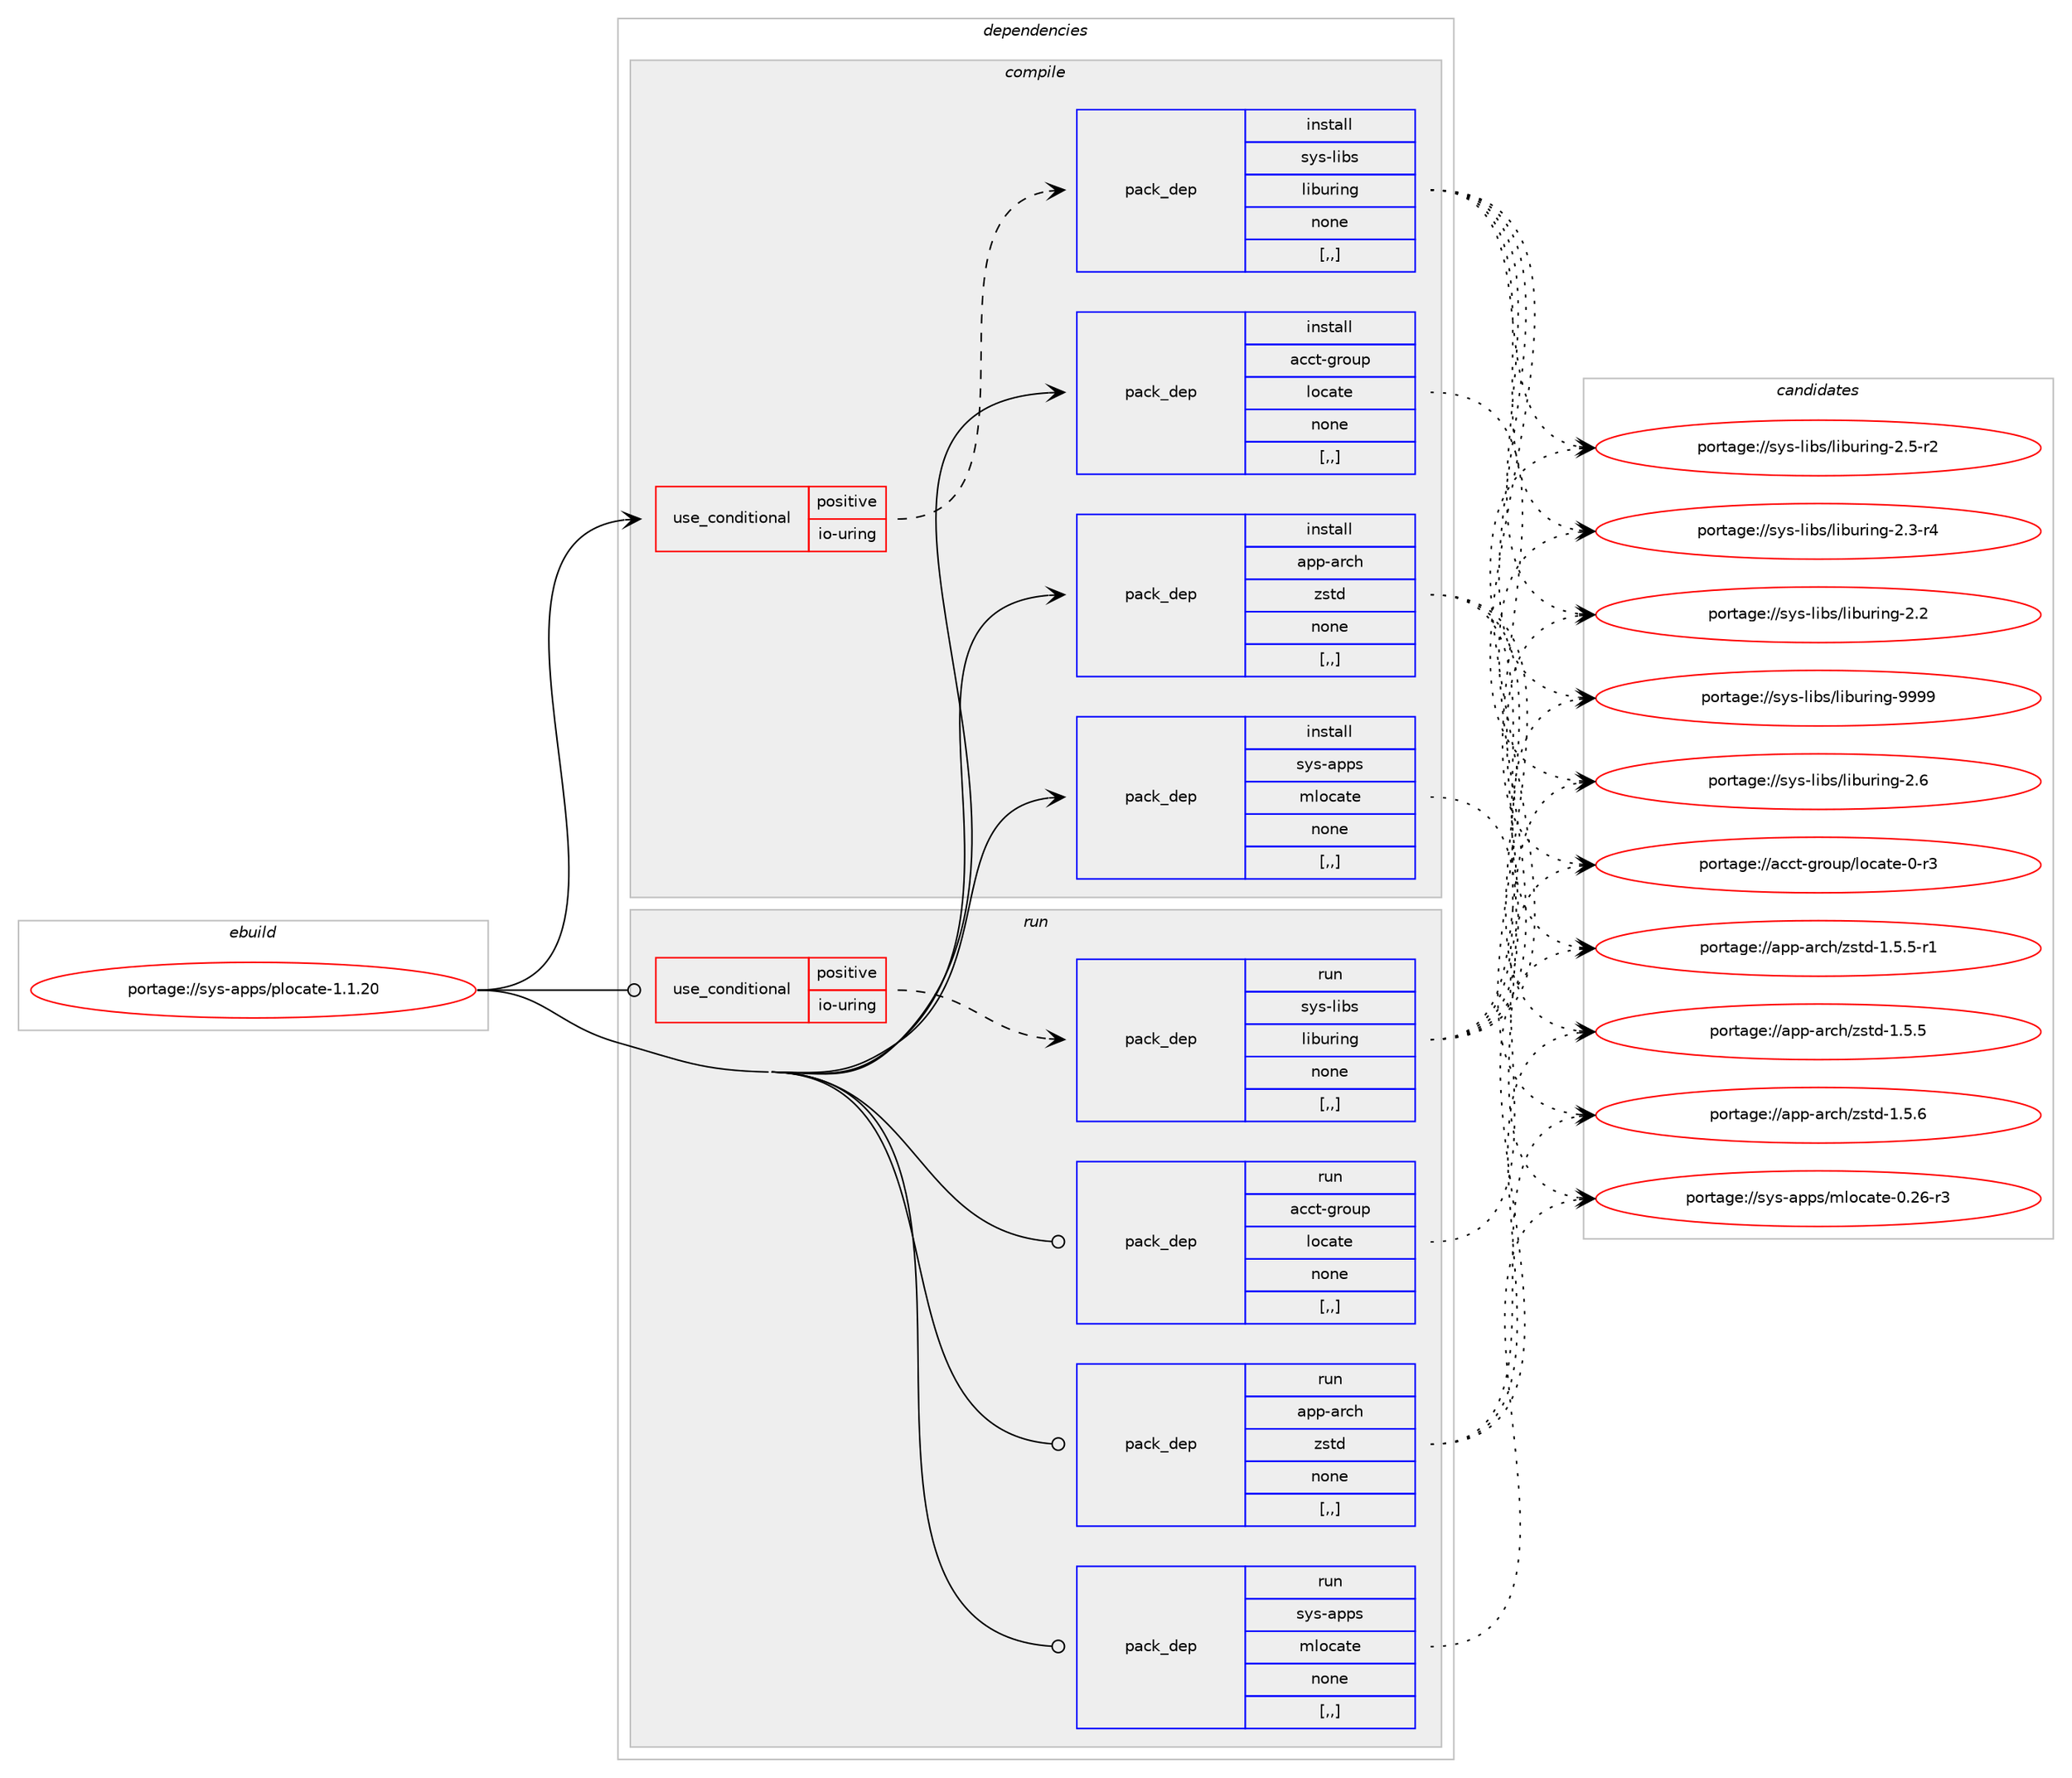 digraph prolog {

# *************
# Graph options
# *************

newrank=true;
concentrate=true;
compound=true;
graph [rankdir=LR,fontname=Helvetica,fontsize=10,ranksep=1.5];#, ranksep=2.5, nodesep=0.2];
edge  [arrowhead=vee];
node  [fontname=Helvetica,fontsize=10];

# **********
# The ebuild
# **********

subgraph cluster_leftcol {
color=gray;
label=<<i>ebuild</i>>;
id [label="portage://sys-apps/plocate-1.1.20", color=red, width=4, href="../sys-apps/plocate-1.1.20.svg"];
}

# ****************
# The dependencies
# ****************

subgraph cluster_midcol {
color=gray;
label=<<i>dependencies</i>>;
subgraph cluster_compile {
fillcolor="#eeeeee";
style=filled;
label=<<i>compile</i>>;
subgraph cond111692 {
dependency422298 [label=<<TABLE BORDER="0" CELLBORDER="1" CELLSPACING="0" CELLPADDING="4"><TR><TD ROWSPAN="3" CELLPADDING="10">use_conditional</TD></TR><TR><TD>positive</TD></TR><TR><TD>io-uring</TD></TR></TABLE>>, shape=none, color=red];
subgraph pack307683 {
dependency422299 [label=<<TABLE BORDER="0" CELLBORDER="1" CELLSPACING="0" CELLPADDING="4" WIDTH="220"><TR><TD ROWSPAN="6" CELLPADDING="30">pack_dep</TD></TR><TR><TD WIDTH="110">install</TD></TR><TR><TD>sys-libs</TD></TR><TR><TD>liburing</TD></TR><TR><TD>none</TD></TR><TR><TD>[,,]</TD></TR></TABLE>>, shape=none, color=blue];
}
dependency422298:e -> dependency422299:w [weight=20,style="dashed",arrowhead="vee"];
}
id:e -> dependency422298:w [weight=20,style="solid",arrowhead="vee"];
subgraph pack307684 {
dependency422300 [label=<<TABLE BORDER="0" CELLBORDER="1" CELLSPACING="0" CELLPADDING="4" WIDTH="220"><TR><TD ROWSPAN="6" CELLPADDING="30">pack_dep</TD></TR><TR><TD WIDTH="110">install</TD></TR><TR><TD>acct-group</TD></TR><TR><TD>locate</TD></TR><TR><TD>none</TD></TR><TR><TD>[,,]</TD></TR></TABLE>>, shape=none, color=blue];
}
id:e -> dependency422300:w [weight=20,style="solid",arrowhead="vee"];
subgraph pack307685 {
dependency422301 [label=<<TABLE BORDER="0" CELLBORDER="1" CELLSPACING="0" CELLPADDING="4" WIDTH="220"><TR><TD ROWSPAN="6" CELLPADDING="30">pack_dep</TD></TR><TR><TD WIDTH="110">install</TD></TR><TR><TD>app-arch</TD></TR><TR><TD>zstd</TD></TR><TR><TD>none</TD></TR><TR><TD>[,,]</TD></TR></TABLE>>, shape=none, color=blue];
}
id:e -> dependency422301:w [weight=20,style="solid",arrowhead="vee"];
subgraph pack307686 {
dependency422302 [label=<<TABLE BORDER="0" CELLBORDER="1" CELLSPACING="0" CELLPADDING="4" WIDTH="220"><TR><TD ROWSPAN="6" CELLPADDING="30">pack_dep</TD></TR><TR><TD WIDTH="110">install</TD></TR><TR><TD>sys-apps</TD></TR><TR><TD>mlocate</TD></TR><TR><TD>none</TD></TR><TR><TD>[,,]</TD></TR></TABLE>>, shape=none, color=blue];
}
id:e -> dependency422302:w [weight=20,style="solid",arrowhead="vee"];
}
subgraph cluster_compileandrun {
fillcolor="#eeeeee";
style=filled;
label=<<i>compile and run</i>>;
}
subgraph cluster_run {
fillcolor="#eeeeee";
style=filled;
label=<<i>run</i>>;
subgraph cond111693 {
dependency422303 [label=<<TABLE BORDER="0" CELLBORDER="1" CELLSPACING="0" CELLPADDING="4"><TR><TD ROWSPAN="3" CELLPADDING="10">use_conditional</TD></TR><TR><TD>positive</TD></TR><TR><TD>io-uring</TD></TR></TABLE>>, shape=none, color=red];
subgraph pack307687 {
dependency422304 [label=<<TABLE BORDER="0" CELLBORDER="1" CELLSPACING="0" CELLPADDING="4" WIDTH="220"><TR><TD ROWSPAN="6" CELLPADDING="30">pack_dep</TD></TR><TR><TD WIDTH="110">run</TD></TR><TR><TD>sys-libs</TD></TR><TR><TD>liburing</TD></TR><TR><TD>none</TD></TR><TR><TD>[,,]</TD></TR></TABLE>>, shape=none, color=blue];
}
dependency422303:e -> dependency422304:w [weight=20,style="dashed",arrowhead="vee"];
}
id:e -> dependency422303:w [weight=20,style="solid",arrowhead="odot"];
subgraph pack307688 {
dependency422305 [label=<<TABLE BORDER="0" CELLBORDER="1" CELLSPACING="0" CELLPADDING="4" WIDTH="220"><TR><TD ROWSPAN="6" CELLPADDING="30">pack_dep</TD></TR><TR><TD WIDTH="110">run</TD></TR><TR><TD>acct-group</TD></TR><TR><TD>locate</TD></TR><TR><TD>none</TD></TR><TR><TD>[,,]</TD></TR></TABLE>>, shape=none, color=blue];
}
id:e -> dependency422305:w [weight=20,style="solid",arrowhead="odot"];
subgraph pack307689 {
dependency422306 [label=<<TABLE BORDER="0" CELLBORDER="1" CELLSPACING="0" CELLPADDING="4" WIDTH="220"><TR><TD ROWSPAN="6" CELLPADDING="30">pack_dep</TD></TR><TR><TD WIDTH="110">run</TD></TR><TR><TD>app-arch</TD></TR><TR><TD>zstd</TD></TR><TR><TD>none</TD></TR><TR><TD>[,,]</TD></TR></TABLE>>, shape=none, color=blue];
}
id:e -> dependency422306:w [weight=20,style="solid",arrowhead="odot"];
subgraph pack307690 {
dependency422307 [label=<<TABLE BORDER="0" CELLBORDER="1" CELLSPACING="0" CELLPADDING="4" WIDTH="220"><TR><TD ROWSPAN="6" CELLPADDING="30">pack_dep</TD></TR><TR><TD WIDTH="110">run</TD></TR><TR><TD>sys-apps</TD></TR><TR><TD>mlocate</TD></TR><TR><TD>none</TD></TR><TR><TD>[,,]</TD></TR></TABLE>>, shape=none, color=blue];
}
id:e -> dependency422307:w [weight=20,style="solid",arrowhead="odot"];
}
}

# **************
# The candidates
# **************

subgraph cluster_choices {
rank=same;
color=gray;
label=<<i>candidates</i>>;

subgraph choice307683 {
color=black;
nodesep=1;
choice115121115451081059811547108105981171141051101034557575757 [label="portage://sys-libs/liburing-9999", color=red, width=4,href="../sys-libs/liburing-9999.svg"];
choice1151211154510810598115471081059811711410511010345504654 [label="portage://sys-libs/liburing-2.6", color=red, width=4,href="../sys-libs/liburing-2.6.svg"];
choice11512111545108105981154710810598117114105110103455046534511450 [label="portage://sys-libs/liburing-2.5-r2", color=red, width=4,href="../sys-libs/liburing-2.5-r2.svg"];
choice11512111545108105981154710810598117114105110103455046514511452 [label="portage://sys-libs/liburing-2.3-r4", color=red, width=4,href="../sys-libs/liburing-2.3-r4.svg"];
choice1151211154510810598115471081059811711410511010345504650 [label="portage://sys-libs/liburing-2.2", color=red, width=4,href="../sys-libs/liburing-2.2.svg"];
dependency422299:e -> choice115121115451081059811547108105981171141051101034557575757:w [style=dotted,weight="100"];
dependency422299:e -> choice1151211154510810598115471081059811711410511010345504654:w [style=dotted,weight="100"];
dependency422299:e -> choice11512111545108105981154710810598117114105110103455046534511450:w [style=dotted,weight="100"];
dependency422299:e -> choice11512111545108105981154710810598117114105110103455046514511452:w [style=dotted,weight="100"];
dependency422299:e -> choice1151211154510810598115471081059811711410511010345504650:w [style=dotted,weight="100"];
}
subgraph choice307684 {
color=black;
nodesep=1;
choice9799991164510311411111711247108111999711610145484511451 [label="portage://acct-group/locate-0-r3", color=red, width=4,href="../acct-group/locate-0-r3.svg"];
dependency422300:e -> choice9799991164510311411111711247108111999711610145484511451:w [style=dotted,weight="100"];
}
subgraph choice307685 {
color=black;
nodesep=1;
choice9711211245971149910447122115116100454946534654 [label="portage://app-arch/zstd-1.5.6", color=red, width=4,href="../app-arch/zstd-1.5.6.svg"];
choice97112112459711499104471221151161004549465346534511449 [label="portage://app-arch/zstd-1.5.5-r1", color=red, width=4,href="../app-arch/zstd-1.5.5-r1.svg"];
choice9711211245971149910447122115116100454946534653 [label="portage://app-arch/zstd-1.5.5", color=red, width=4,href="../app-arch/zstd-1.5.5.svg"];
dependency422301:e -> choice9711211245971149910447122115116100454946534654:w [style=dotted,weight="100"];
dependency422301:e -> choice97112112459711499104471221151161004549465346534511449:w [style=dotted,weight="100"];
dependency422301:e -> choice9711211245971149910447122115116100454946534653:w [style=dotted,weight="100"];
}
subgraph choice307686 {
color=black;
nodesep=1;
choice115121115459711211211547109108111999711610145484650544511451 [label="portage://sys-apps/mlocate-0.26-r3", color=red, width=4,href="../sys-apps/mlocate-0.26-r3.svg"];
dependency422302:e -> choice115121115459711211211547109108111999711610145484650544511451:w [style=dotted,weight="100"];
}
subgraph choice307687 {
color=black;
nodesep=1;
choice115121115451081059811547108105981171141051101034557575757 [label="portage://sys-libs/liburing-9999", color=red, width=4,href="../sys-libs/liburing-9999.svg"];
choice1151211154510810598115471081059811711410511010345504654 [label="portage://sys-libs/liburing-2.6", color=red, width=4,href="../sys-libs/liburing-2.6.svg"];
choice11512111545108105981154710810598117114105110103455046534511450 [label="portage://sys-libs/liburing-2.5-r2", color=red, width=4,href="../sys-libs/liburing-2.5-r2.svg"];
choice11512111545108105981154710810598117114105110103455046514511452 [label="portage://sys-libs/liburing-2.3-r4", color=red, width=4,href="../sys-libs/liburing-2.3-r4.svg"];
choice1151211154510810598115471081059811711410511010345504650 [label="portage://sys-libs/liburing-2.2", color=red, width=4,href="../sys-libs/liburing-2.2.svg"];
dependency422304:e -> choice115121115451081059811547108105981171141051101034557575757:w [style=dotted,weight="100"];
dependency422304:e -> choice1151211154510810598115471081059811711410511010345504654:w [style=dotted,weight="100"];
dependency422304:e -> choice11512111545108105981154710810598117114105110103455046534511450:w [style=dotted,weight="100"];
dependency422304:e -> choice11512111545108105981154710810598117114105110103455046514511452:w [style=dotted,weight="100"];
dependency422304:e -> choice1151211154510810598115471081059811711410511010345504650:w [style=dotted,weight="100"];
}
subgraph choice307688 {
color=black;
nodesep=1;
choice9799991164510311411111711247108111999711610145484511451 [label="portage://acct-group/locate-0-r3", color=red, width=4,href="../acct-group/locate-0-r3.svg"];
dependency422305:e -> choice9799991164510311411111711247108111999711610145484511451:w [style=dotted,weight="100"];
}
subgraph choice307689 {
color=black;
nodesep=1;
choice9711211245971149910447122115116100454946534654 [label="portage://app-arch/zstd-1.5.6", color=red, width=4,href="../app-arch/zstd-1.5.6.svg"];
choice97112112459711499104471221151161004549465346534511449 [label="portage://app-arch/zstd-1.5.5-r1", color=red, width=4,href="../app-arch/zstd-1.5.5-r1.svg"];
choice9711211245971149910447122115116100454946534653 [label="portage://app-arch/zstd-1.5.5", color=red, width=4,href="../app-arch/zstd-1.5.5.svg"];
dependency422306:e -> choice9711211245971149910447122115116100454946534654:w [style=dotted,weight="100"];
dependency422306:e -> choice97112112459711499104471221151161004549465346534511449:w [style=dotted,weight="100"];
dependency422306:e -> choice9711211245971149910447122115116100454946534653:w [style=dotted,weight="100"];
}
subgraph choice307690 {
color=black;
nodesep=1;
choice115121115459711211211547109108111999711610145484650544511451 [label="portage://sys-apps/mlocate-0.26-r3", color=red, width=4,href="../sys-apps/mlocate-0.26-r3.svg"];
dependency422307:e -> choice115121115459711211211547109108111999711610145484650544511451:w [style=dotted,weight="100"];
}
}

}
